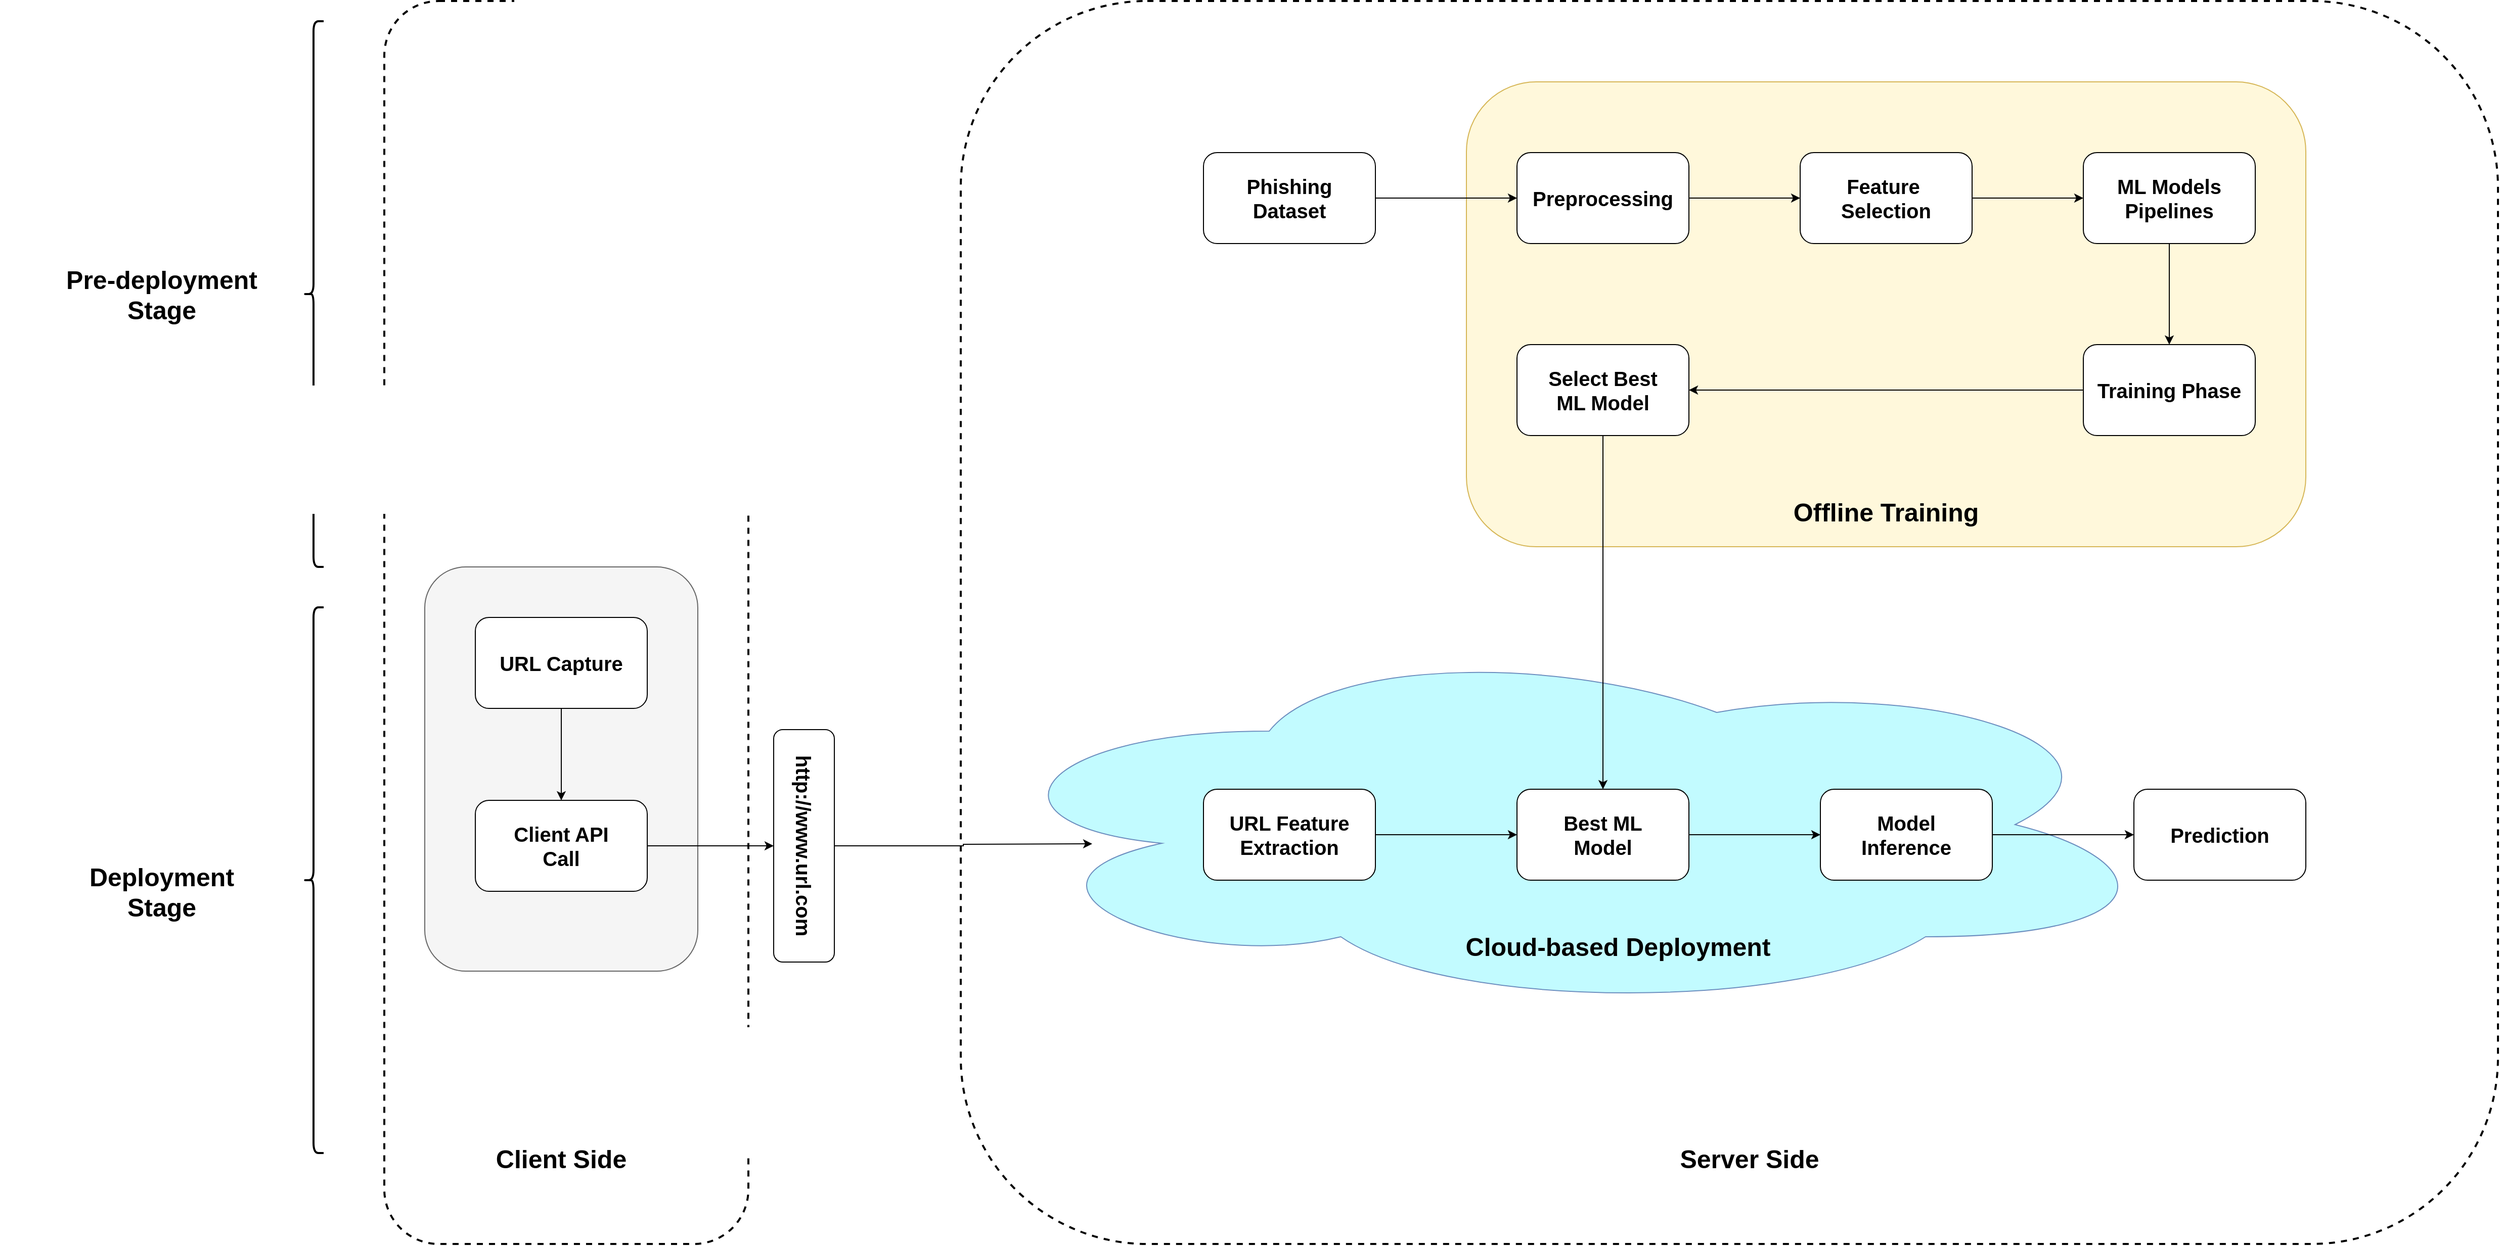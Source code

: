 <mxfile version="24.7.6">
  <diagram name="Page-1" id="r9Md3Hp_UdAw_d0ZA2sm">
    <mxGraphModel dx="3800" dy="2014" grid="1" gridSize="10" guides="1" tooltips="1" connect="1" arrows="1" fold="1" page="0" pageScale="1" pageWidth="850" pageHeight="1100" math="0" shadow="0">
      <root>
        <mxCell id="0" />
        <mxCell id="1" parent="0" />
        <mxCell id="gCfjpimIp_-97xmTpdDT-47" value="" style="rounded=1;whiteSpace=wrap;html=1;fillColor=#f5f5f5;fontColor=#333333;strokeColor=#666666;" vertex="1" parent="1">
          <mxGeometry x="-300" y="450" width="270" height="400" as="geometry" />
        </mxCell>
        <mxCell id="gCfjpimIp_-97xmTpdDT-45" value="" style="rounded=1;whiteSpace=wrap;html=1;fillColor=none;strokeWidth=2;dashed=1;" vertex="1" parent="1">
          <mxGeometry x="-340" y="-110" width="360" height="1230" as="geometry" />
        </mxCell>
        <mxCell id="gCfjpimIp_-97xmTpdDT-30" value="" style="rounded=1;whiteSpace=wrap;html=1;fillColor=none;dashed=1;strokeWidth=2;" vertex="1" parent="1">
          <mxGeometry x="230" y="-110" width="1520" height="1230" as="geometry" />
        </mxCell>
        <mxCell id="gCfjpimIp_-97xmTpdDT-14" value="" style="rounded=1;whiteSpace=wrap;html=1;fillColor=#FFF8DB;strokeColor=#d6b656;" vertex="1" parent="1">
          <mxGeometry x="730" y="-30" width="830" height="460" as="geometry" />
        </mxCell>
        <mxCell id="gCfjpimIp_-97xmTpdDT-8" value="" style="edgeStyle=orthogonalEdgeStyle;rounded=0;orthogonalLoop=1;jettySize=auto;html=1;entryX=0;entryY=0.5;entryDx=0;entryDy=0;" edge="1" parent="1" source="gCfjpimIp_-97xmTpdDT-1" target="gCfjpimIp_-97xmTpdDT-2">
          <mxGeometry relative="1" as="geometry">
            <mxPoint x="745" y="85" as="targetPoint" />
          </mxGeometry>
        </mxCell>
        <mxCell id="gCfjpimIp_-97xmTpdDT-1" value="&lt;font size=&quot;1&quot; style=&quot;&quot;&gt;&lt;b style=&quot;font-size: 20px;&quot;&gt;Phishing&lt;/b&gt;&lt;/font&gt;&lt;div&gt;&lt;font size=&quot;1&quot; style=&quot;&quot;&gt;&lt;b style=&quot;font-size: 20px;&quot;&gt;Dataset&lt;/b&gt;&lt;/font&gt;&lt;/div&gt;" style="rounded=1;whiteSpace=wrap;html=1;fillColor=default;" vertex="1" parent="1">
          <mxGeometry x="470" y="40" width="170" height="90" as="geometry" />
        </mxCell>
        <mxCell id="gCfjpimIp_-97xmTpdDT-9" value="" style="edgeStyle=orthogonalEdgeStyle;rounded=0;orthogonalLoop=1;jettySize=auto;html=1;" edge="1" parent="1" source="gCfjpimIp_-97xmTpdDT-2" target="gCfjpimIp_-97xmTpdDT-3">
          <mxGeometry relative="1" as="geometry" />
        </mxCell>
        <mxCell id="gCfjpimIp_-97xmTpdDT-2" value="&lt;span style=&quot;font-size: 20px;&quot;&gt;&lt;b&gt;Preprocessing&lt;/b&gt;&lt;/span&gt;" style="rounded=1;whiteSpace=wrap;html=1;" vertex="1" parent="1">
          <mxGeometry x="780" y="40" width="170" height="90" as="geometry" />
        </mxCell>
        <mxCell id="gCfjpimIp_-97xmTpdDT-10" value="" style="edgeStyle=orthogonalEdgeStyle;rounded=0;orthogonalLoop=1;jettySize=auto;html=1;" edge="1" parent="1" source="gCfjpimIp_-97xmTpdDT-3" target="gCfjpimIp_-97xmTpdDT-4">
          <mxGeometry relative="1" as="geometry" />
        </mxCell>
        <mxCell id="gCfjpimIp_-97xmTpdDT-3" value="&lt;span style=&quot;font-size: 20px;&quot;&gt;&lt;b&gt;Feature&amp;nbsp;&lt;/b&gt;&lt;/span&gt;&lt;div&gt;&lt;span style=&quot;font-size: 20px;&quot;&gt;&lt;b&gt;Selection&lt;/b&gt;&lt;/span&gt;&lt;/div&gt;" style="rounded=1;whiteSpace=wrap;html=1;" vertex="1" parent="1">
          <mxGeometry x="1060" y="40" width="170" height="90" as="geometry" />
        </mxCell>
        <mxCell id="gCfjpimIp_-97xmTpdDT-11" value="" style="edgeStyle=orthogonalEdgeStyle;rounded=0;orthogonalLoop=1;jettySize=auto;html=1;" edge="1" parent="1" source="gCfjpimIp_-97xmTpdDT-4" target="gCfjpimIp_-97xmTpdDT-5">
          <mxGeometry relative="1" as="geometry" />
        </mxCell>
        <mxCell id="gCfjpimIp_-97xmTpdDT-4" value="&lt;span style=&quot;font-size: 20px;&quot;&gt;&lt;b&gt;ML Models&lt;/b&gt;&lt;/span&gt;&lt;div&gt;&lt;span style=&quot;font-size: 20px;&quot;&gt;&lt;b&gt;Pipelines&lt;/b&gt;&lt;/span&gt;&lt;/div&gt;" style="rounded=1;whiteSpace=wrap;html=1;" vertex="1" parent="1">
          <mxGeometry x="1340" y="40" width="170" height="90" as="geometry" />
        </mxCell>
        <mxCell id="gCfjpimIp_-97xmTpdDT-12" value="" style="edgeStyle=orthogonalEdgeStyle;rounded=0;orthogonalLoop=1;jettySize=auto;html=1;" edge="1" parent="1" source="gCfjpimIp_-97xmTpdDT-5" target="gCfjpimIp_-97xmTpdDT-6">
          <mxGeometry relative="1" as="geometry" />
        </mxCell>
        <mxCell id="gCfjpimIp_-97xmTpdDT-5" value="&lt;span style=&quot;font-size: 20px;&quot;&gt;&lt;b&gt;Training Phase&lt;/b&gt;&lt;/span&gt;" style="rounded=1;whiteSpace=wrap;html=1;" vertex="1" parent="1">
          <mxGeometry x="1340" y="230" width="170" height="90" as="geometry" />
        </mxCell>
        <mxCell id="gCfjpimIp_-97xmTpdDT-6" value="&lt;span style=&quot;font-size: 20px;&quot;&gt;&lt;b&gt;Select Best&lt;/b&gt;&lt;/span&gt;&lt;div&gt;&lt;span style=&quot;font-size: 20px;&quot;&gt;&lt;b&gt;ML Model&lt;/b&gt;&lt;/span&gt;&lt;/div&gt;" style="rounded=1;whiteSpace=wrap;html=1;" vertex="1" parent="1">
          <mxGeometry x="780" y="230" width="170" height="90" as="geometry" />
        </mxCell>
        <mxCell id="gCfjpimIp_-97xmTpdDT-15" value="&lt;font style=&quot;font-size: 25px;&quot;&gt;&lt;b&gt;Offline Training&lt;/b&gt;&lt;/font&gt;" style="text;html=1;align=center;verticalAlign=middle;whiteSpace=wrap;rounded=0;" vertex="1" parent="1">
          <mxGeometry x="985" y="380" width="320" height="30" as="geometry" />
        </mxCell>
        <mxCell id="gCfjpimIp_-97xmTpdDT-29" value="" style="ellipse;shape=cloud;whiteSpace=wrap;html=1;fillColor=#c2fbff;strokeColor=#6c8ebf;" vertex="1" parent="1">
          <mxGeometry x="240" y="520" width="1180" height="370" as="geometry" />
        </mxCell>
        <mxCell id="gCfjpimIp_-97xmTpdDT-25" value="" style="edgeStyle=orthogonalEdgeStyle;rounded=0;orthogonalLoop=1;jettySize=auto;html=1;entryX=0;entryY=0.5;entryDx=0;entryDy=0;" edge="1" parent="1" source="gCfjpimIp_-97xmTpdDT-19" target="gCfjpimIp_-97xmTpdDT-23">
          <mxGeometry relative="1" as="geometry">
            <mxPoint x="1055" y="715" as="targetPoint" />
          </mxGeometry>
        </mxCell>
        <mxCell id="gCfjpimIp_-97xmTpdDT-19" value="&lt;span style=&quot;font-size: 20px;&quot;&gt;&lt;b&gt;Best ML&lt;/b&gt;&lt;/span&gt;&lt;div&gt;&lt;b style=&quot;font-size: 20px; background-color: initial;&quot;&gt;Model&lt;/b&gt;&lt;/div&gt;" style="rounded=1;whiteSpace=wrap;html=1;" vertex="1" parent="1">
          <mxGeometry x="780" y="670" width="170" height="90" as="geometry" />
        </mxCell>
        <mxCell id="gCfjpimIp_-97xmTpdDT-22" value="" style="edgeStyle=orthogonalEdgeStyle;rounded=0;orthogonalLoop=1;jettySize=auto;html=1;entryX=0;entryY=0.5;entryDx=0;entryDy=0;" edge="1" parent="1" source="gCfjpimIp_-97xmTpdDT-20" target="gCfjpimIp_-97xmTpdDT-19">
          <mxGeometry relative="1" as="geometry">
            <mxPoint x="745.0" y="715" as="targetPoint" />
          </mxGeometry>
        </mxCell>
        <mxCell id="gCfjpimIp_-97xmTpdDT-20" value="&lt;span style=&quot;font-size: 20px;&quot;&gt;&lt;b&gt;URL Feature&lt;/b&gt;&lt;/span&gt;&lt;div&gt;&lt;span style=&quot;font-size: 20px;&quot;&gt;&lt;b&gt;Extraction&lt;/b&gt;&lt;/span&gt;&lt;/div&gt;" style="rounded=1;whiteSpace=wrap;html=1;" vertex="1" parent="1">
          <mxGeometry x="470" y="670" width="170" height="90" as="geometry" />
        </mxCell>
        <mxCell id="gCfjpimIp_-97xmTpdDT-28" value="" style="edgeStyle=orthogonalEdgeStyle;rounded=0;orthogonalLoop=1;jettySize=auto;html=1;entryX=0;entryY=0.5;entryDx=0;entryDy=0;" edge="1" parent="1" source="gCfjpimIp_-97xmTpdDT-23" target="gCfjpimIp_-97xmTpdDT-26">
          <mxGeometry relative="1" as="geometry">
            <mxPoint x="1355" y="715" as="targetPoint" />
          </mxGeometry>
        </mxCell>
        <mxCell id="gCfjpimIp_-97xmTpdDT-23" value="&lt;span style=&quot;font-size: 20px;&quot;&gt;&lt;b&gt;Model&lt;/b&gt;&lt;/span&gt;&lt;div&gt;&lt;span style=&quot;font-size: 20px;&quot;&gt;&lt;b&gt;Inference&lt;/b&gt;&lt;/span&gt;&lt;/div&gt;" style="rounded=1;whiteSpace=wrap;html=1;" vertex="1" parent="1">
          <mxGeometry x="1080" y="670" width="170" height="90" as="geometry" />
        </mxCell>
        <mxCell id="gCfjpimIp_-97xmTpdDT-26" value="&lt;span style=&quot;font-size: 20px;&quot;&gt;&lt;b&gt;Prediction&lt;/b&gt;&lt;/span&gt;" style="rounded=1;whiteSpace=wrap;html=1;" vertex="1" parent="1">
          <mxGeometry x="1390" y="670" width="170" height="90" as="geometry" />
        </mxCell>
        <mxCell id="gCfjpimIp_-97xmTpdDT-32" value="&lt;font style=&quot;font-size: 25px;&quot;&gt;&lt;b&gt;Cloud-based Deployment&lt;/b&gt;&lt;/font&gt;" style="text;html=1;align=center;verticalAlign=middle;whiteSpace=wrap;rounded=0;" vertex="1" parent="1">
          <mxGeometry x="720" y="810" width="320" height="30" as="geometry" />
        </mxCell>
        <mxCell id="gCfjpimIp_-97xmTpdDT-35" value="&lt;font style=&quot;font-size: 25px;&quot;&gt;&lt;b&gt;Server Side&lt;/b&gt;&lt;/font&gt;" style="text;html=1;align=center;verticalAlign=middle;whiteSpace=wrap;rounded=0;" vertex="1" parent="1">
          <mxGeometry x="850" y="1020" width="320" height="30" as="geometry" />
        </mxCell>
        <mxCell id="gCfjpimIp_-97xmTpdDT-39" value="" style="edgeStyle=orthogonalEdgeStyle;rounded=0;orthogonalLoop=1;jettySize=auto;html=1;" edge="1" parent="1" source="gCfjpimIp_-97xmTpdDT-37">
          <mxGeometry relative="1" as="geometry">
            <mxPoint x="360" y="724" as="targetPoint" />
          </mxGeometry>
        </mxCell>
        <mxCell id="gCfjpimIp_-97xmTpdDT-37" value="&lt;font size=&quot;1&quot; style=&quot;&quot;&gt;&lt;b style=&quot;font-size: 20px;&quot;&gt;http://www.url.com&lt;/b&gt;&lt;/font&gt;" style="rounded=1;whiteSpace=wrap;html=1;rotation=90;" vertex="1" parent="1">
          <mxGeometry x="-40" y="696" width="230" height="60" as="geometry" />
        </mxCell>
        <mxCell id="gCfjpimIp_-97xmTpdDT-42" value="" style="edgeStyle=orthogonalEdgeStyle;rounded=0;orthogonalLoop=1;jettySize=auto;html=1;" edge="1" parent="1" source="gCfjpimIp_-97xmTpdDT-40" target="gCfjpimIp_-97xmTpdDT-41">
          <mxGeometry relative="1" as="geometry" />
        </mxCell>
        <mxCell id="gCfjpimIp_-97xmTpdDT-40" value="&lt;span style=&quot;font-size: 20px;&quot;&gt;&lt;b&gt;URL Capture&lt;/b&gt;&lt;/span&gt;" style="rounded=1;whiteSpace=wrap;html=1;fillColor=default;" vertex="1" parent="1">
          <mxGeometry x="-250" y="500" width="170" height="90" as="geometry" />
        </mxCell>
        <mxCell id="gCfjpimIp_-97xmTpdDT-44" value="" style="edgeStyle=orthogonalEdgeStyle;rounded=0;orthogonalLoop=1;jettySize=auto;html=1;entryX=0.5;entryY=1;entryDx=0;entryDy=0;" edge="1" parent="1" source="gCfjpimIp_-97xmTpdDT-41" target="gCfjpimIp_-97xmTpdDT-37">
          <mxGeometry relative="1" as="geometry">
            <mxPoint x="25" y="726" as="targetPoint" />
          </mxGeometry>
        </mxCell>
        <mxCell id="gCfjpimIp_-97xmTpdDT-41" value="&lt;span style=&quot;font-size: 20px;&quot;&gt;&lt;b&gt;Client API&lt;/b&gt;&lt;/span&gt;&lt;div&gt;&lt;span style=&quot;font-size: 20px;&quot;&gt;&lt;b&gt;Call&lt;/b&gt;&lt;/span&gt;&lt;/div&gt;" style="rounded=1;whiteSpace=wrap;html=1;fillColor=default;" vertex="1" parent="1">
          <mxGeometry x="-250" y="681" width="170" height="90" as="geometry" />
        </mxCell>
        <mxCell id="gCfjpimIp_-97xmTpdDT-48" value="&lt;font style=&quot;font-size: 25px;&quot;&gt;&lt;b&gt;Client Side&lt;/b&gt;&lt;/font&gt;" style="text;html=1;align=center;verticalAlign=middle;whiteSpace=wrap;rounded=0;" vertex="1" parent="1">
          <mxGeometry x="-325" y="1020" width="320" height="30" as="geometry" />
        </mxCell>
        <mxCell id="gCfjpimIp_-97xmTpdDT-49" value="" style="shape=curlyBracket;whiteSpace=wrap;html=1;rounded=1;labelPosition=left;verticalLabelPosition=middle;align=right;verticalAlign=middle;strokeWidth=2;" vertex="1" parent="1">
          <mxGeometry x="-420" y="-90" width="20" height="540" as="geometry" />
        </mxCell>
        <mxCell id="gCfjpimIp_-97xmTpdDT-50" value="&lt;font style=&quot;font-size: 25px;&quot;&gt;&lt;b&gt;Pre-deployment&lt;/b&gt;&lt;/font&gt;&lt;div&gt;&lt;font style=&quot;font-size: 25px;&quot;&gt;&lt;b&gt;Stage&lt;/b&gt;&lt;/font&gt;&lt;/div&gt;" style="text;html=1;align=center;verticalAlign=middle;whiteSpace=wrap;rounded=0;" vertex="1" parent="1">
          <mxGeometry x="-720" y="165" width="320" height="30" as="geometry" />
        </mxCell>
        <mxCell id="gCfjpimIp_-97xmTpdDT-51" value="" style="shape=curlyBracket;whiteSpace=wrap;html=1;rounded=1;labelPosition=left;verticalLabelPosition=middle;align=right;verticalAlign=middle;strokeWidth=2;" vertex="1" parent="1">
          <mxGeometry x="-420" y="490" width="20" height="540" as="geometry" />
        </mxCell>
        <mxCell id="gCfjpimIp_-97xmTpdDT-52" value="&lt;font style=&quot;font-size: 25px;&quot;&gt;&lt;b&gt;Deployment&lt;/b&gt;&lt;/font&gt;&lt;div&gt;&lt;font style=&quot;font-size: 25px;&quot;&gt;&lt;b&gt;Stage&lt;/b&gt;&lt;/font&gt;&lt;/div&gt;" style="text;html=1;align=center;verticalAlign=middle;whiteSpace=wrap;rounded=0;" vertex="1" parent="1">
          <mxGeometry x="-720" y="756" width="320" height="30" as="geometry" />
        </mxCell>
        <mxCell id="gCfjpimIp_-97xmTpdDT-18" value="" style="edgeStyle=orthogonalEdgeStyle;rounded=0;orthogonalLoop=1;jettySize=auto;html=1;entryX=0.5;entryY=0;entryDx=0;entryDy=0;" edge="1" parent="1" source="gCfjpimIp_-97xmTpdDT-6" target="gCfjpimIp_-97xmTpdDT-19">
          <mxGeometry relative="1" as="geometry">
            <mxPoint x="865.0" y="415" as="targetPoint" />
          </mxGeometry>
        </mxCell>
      </root>
    </mxGraphModel>
  </diagram>
</mxfile>
